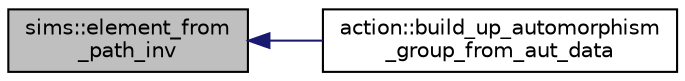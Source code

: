digraph "sims::element_from_path_inv"
{
  edge [fontname="Helvetica",fontsize="10",labelfontname="Helvetica",labelfontsize="10"];
  node [fontname="Helvetica",fontsize="10",shape=record];
  rankdir="LR";
  Node3213 [label="sims::element_from\l_path_inv",height=0.2,width=0.4,color="black", fillcolor="grey75", style="filled", fontcolor="black"];
  Node3213 -> Node3214 [dir="back",color="midnightblue",fontsize="10",style="solid",fontname="Helvetica"];
  Node3214 [label="action::build_up_automorphism\l_group_from_aut_data",height=0.2,width=0.4,color="black", fillcolor="white", style="filled",URL="$d2/d86/classaction.html#af291f2c50068aa2d656041f3f731d91b"];
}
